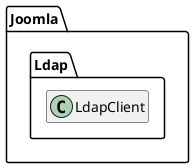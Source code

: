 @startuml
set namespaceSeparator \\
hide members
hide << alias >> circle

class Joomla\\Ldap\\LdapClient
@enduml
